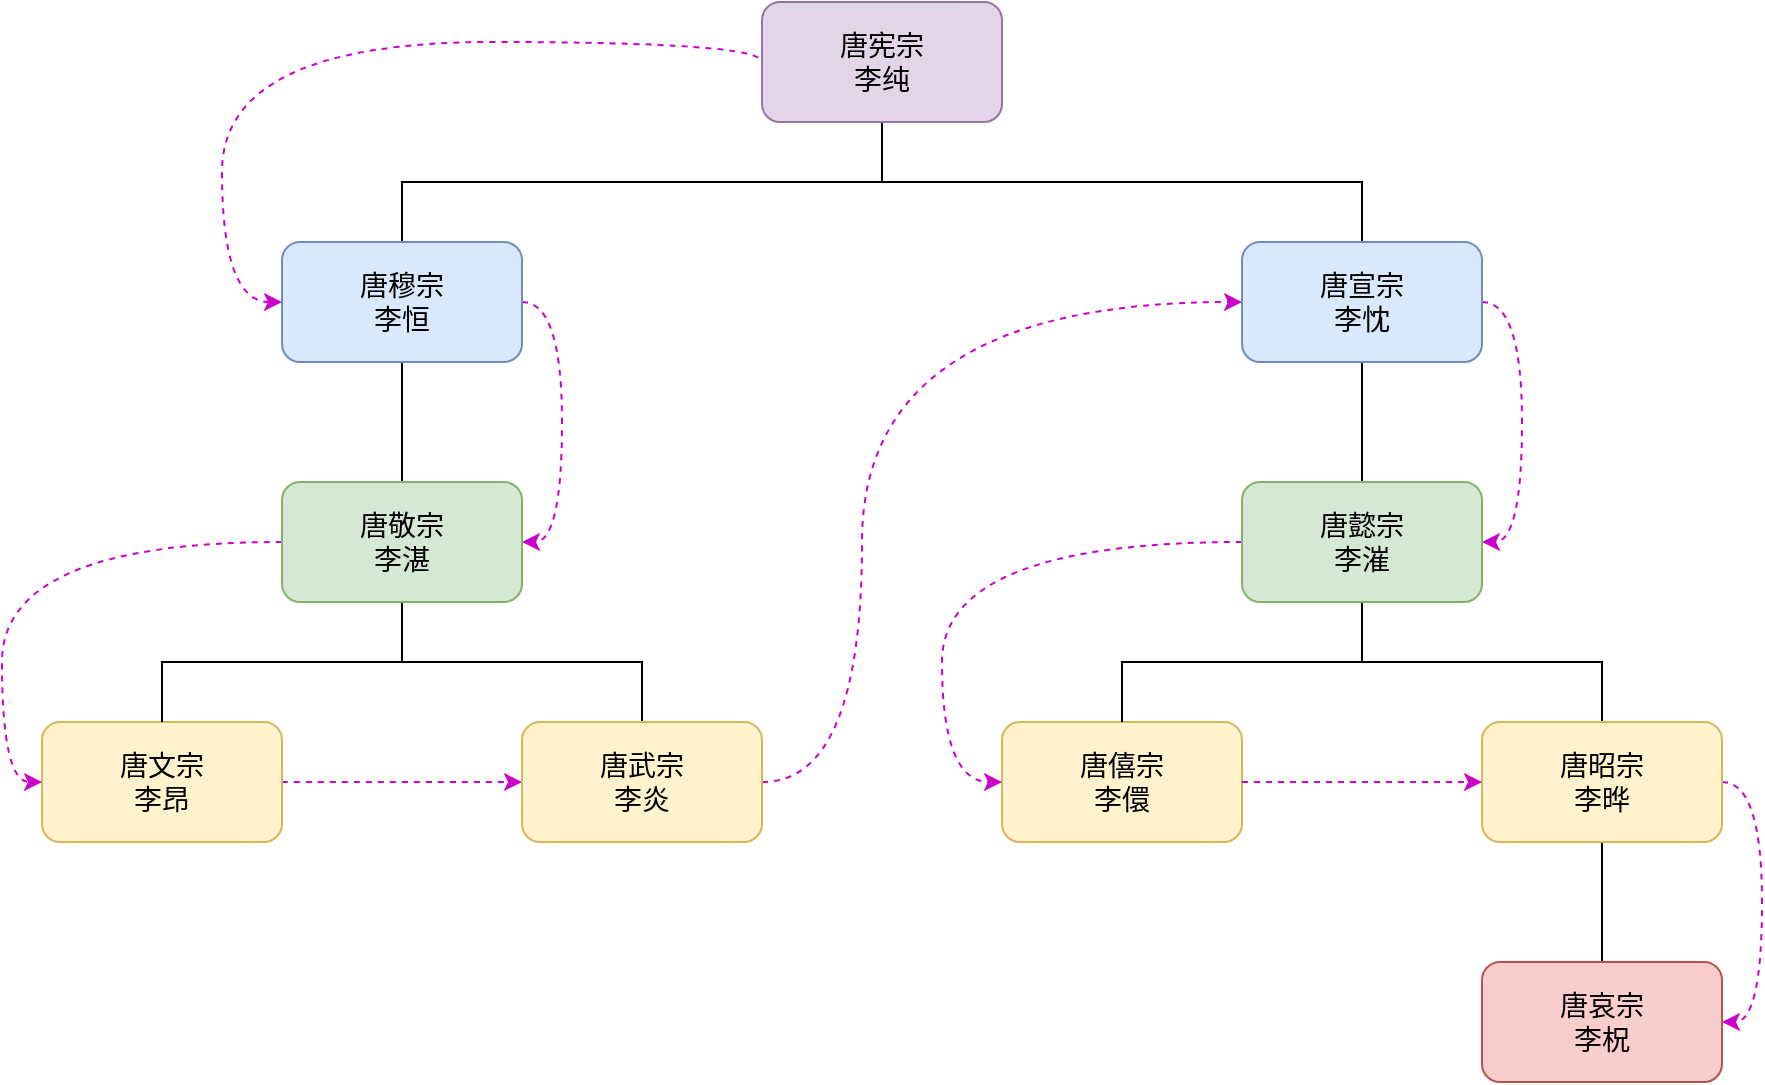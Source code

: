 <mxfile version="24.7.0" type="github">
  <diagram name="Page-1" id="QFk-nJ8CM5eBe8Giodnu">
    <mxGraphModel dx="968" dy="684" grid="1" gridSize="10" guides="1" tooltips="1" connect="1" arrows="1" fold="1" page="1" pageScale="1" pageWidth="850" pageHeight="1100" math="0" shadow="0">
      <root>
        <mxCell id="0" />
        <mxCell id="1" parent="0" />
        <mxCell id="pBwJaTFYNRY8dJL5yEez-11" style="edgeStyle=orthogonalEdgeStyle;rounded=0;orthogonalLoop=1;jettySize=auto;html=1;exitX=0.5;exitY=1;exitDx=0;exitDy=0;entryX=0.5;entryY=0;entryDx=0;entryDy=0;endArrow=none;endFill=0;fontSize=14;" edge="1" parent="1" source="pBwJaTFYNRY8dJL5yEez-1" target="pBwJaTFYNRY8dJL5yEez-2">
          <mxGeometry relative="1" as="geometry" />
        </mxCell>
        <mxCell id="pBwJaTFYNRY8dJL5yEez-15" style="edgeStyle=orthogonalEdgeStyle;rounded=0;orthogonalLoop=1;jettySize=auto;html=1;exitX=0.5;exitY=1;exitDx=0;exitDy=0;entryX=0.5;entryY=0;entryDx=0;entryDy=0;fontSize=14;endArrow=none;endFill=0;" edge="1" parent="1" source="pBwJaTFYNRY8dJL5yEez-1" target="pBwJaTFYNRY8dJL5yEez-6">
          <mxGeometry relative="1" as="geometry" />
        </mxCell>
        <mxCell id="pBwJaTFYNRY8dJL5yEez-1" value="&lt;div style=&quot;font-size: 14px;&quot; data-en-clipboard=&quot;true&quot; data-pm-slice=&quot;1 1 []&quot;&gt;唐宪宗&lt;/div&gt;&lt;div style=&quot;font-size: 14px;&quot; data-en-clipboard=&quot;true&quot; data-pm-slice=&quot;1 1 []&quot;&gt;李纯&lt;/div&gt;" style="rounded=1;whiteSpace=wrap;html=1;fontSize=14;fillColor=#e1d5e7;strokeColor=#9673a6;" vertex="1" parent="1">
          <mxGeometry x="480" y="160" width="120" height="60" as="geometry" />
        </mxCell>
        <mxCell id="pBwJaTFYNRY8dJL5yEez-12" style="edgeStyle=orthogonalEdgeStyle;rounded=0;orthogonalLoop=1;jettySize=auto;html=1;exitX=0.5;exitY=1;exitDx=0;exitDy=0;entryX=0.5;entryY=0;entryDx=0;entryDy=0;endArrow=none;endFill=0;fontSize=14;" edge="1" parent="1" source="pBwJaTFYNRY8dJL5yEez-2" target="pBwJaTFYNRY8dJL5yEez-4">
          <mxGeometry relative="1" as="geometry" />
        </mxCell>
        <mxCell id="pBwJaTFYNRY8dJL5yEez-31" style="edgeStyle=orthogonalEdgeStyle;curved=1;rounded=0;orthogonalLoop=1;jettySize=auto;html=1;exitX=1;exitY=0.5;exitDx=0;exitDy=0;entryX=1;entryY=0.5;entryDx=0;entryDy=0;dashed=1;strokeColor=#CC00CC;" edge="1" parent="1" source="pBwJaTFYNRY8dJL5yEez-2" target="pBwJaTFYNRY8dJL5yEez-4">
          <mxGeometry relative="1" as="geometry" />
        </mxCell>
        <mxCell id="pBwJaTFYNRY8dJL5yEez-2" value="&lt;div style=&quot;font-size: 14px;&quot; data-en-clipboard=&quot;true&quot; data-pm-slice=&quot;1 1 []&quot;&gt;&lt;div style=&quot;font-size: 14px;&quot; data-en-clipboard=&quot;true&quot; data-pm-slice=&quot;1 1 []&quot;&gt;唐穆宗&lt;/div&gt;&lt;div style=&quot;font-size: 14px;&quot; data-en-clipboard=&quot;true&quot; data-pm-slice=&quot;1 1 []&quot;&gt;李恒&lt;/div&gt;&lt;/div&gt;" style="rounded=1;whiteSpace=wrap;html=1;fontSize=14;fillColor=#dae8fc;strokeColor=#6c8ebf;" vertex="1" parent="1">
          <mxGeometry x="240" y="280" width="120" height="60" as="geometry" />
        </mxCell>
        <mxCell id="pBwJaTFYNRY8dJL5yEez-29" style="edgeStyle=orthogonalEdgeStyle;curved=1;rounded=0;orthogonalLoop=1;jettySize=auto;html=1;exitX=1;exitY=0.5;exitDx=0;exitDy=0;entryX=0;entryY=0.5;entryDx=0;entryDy=0;dashed=1;strokeColor=#CC00CC;" edge="1" parent="1" source="pBwJaTFYNRY8dJL5yEez-3" target="pBwJaTFYNRY8dJL5yEez-5">
          <mxGeometry relative="1" as="geometry" />
        </mxCell>
        <mxCell id="pBwJaTFYNRY8dJL5yEez-3" value="&lt;div style=&quot;font-size: 14px;&quot; data-en-clipboard=&quot;true&quot; data-pm-slice=&quot;1 1 []&quot;&gt;&lt;div style=&quot;font-size: 14px;&quot; data-en-clipboard=&quot;true&quot; data-pm-slice=&quot;1 1 []&quot;&gt;&lt;div style=&quot;font-size: 14px;&quot; data-en-clipboard=&quot;true&quot; data-pm-slice=&quot;1 1 []&quot;&gt;唐文宗&lt;/div&gt;&lt;div style=&quot;font-size: 14px;&quot; data-en-clipboard=&quot;true&quot; data-pm-slice=&quot;1 1 []&quot;&gt;李昂&lt;/div&gt;&lt;/div&gt;&lt;/div&gt;" style="rounded=1;whiteSpace=wrap;html=1;fontSize=14;fillColor=#fff2cc;strokeColor=#d6b656;" vertex="1" parent="1">
          <mxGeometry x="120" y="520" width="120" height="60" as="geometry" />
        </mxCell>
        <mxCell id="pBwJaTFYNRY8dJL5yEez-13" style="edgeStyle=orthogonalEdgeStyle;rounded=0;orthogonalLoop=1;jettySize=auto;html=1;exitX=0.5;exitY=1;exitDx=0;exitDy=0;entryX=0.5;entryY=0;entryDx=0;entryDy=0;fontSize=14;endArrow=none;endFill=0;" edge="1" parent="1" source="pBwJaTFYNRY8dJL5yEez-4" target="pBwJaTFYNRY8dJL5yEez-3">
          <mxGeometry relative="1" as="geometry" />
        </mxCell>
        <mxCell id="pBwJaTFYNRY8dJL5yEez-14" style="edgeStyle=orthogonalEdgeStyle;rounded=0;orthogonalLoop=1;jettySize=auto;html=1;exitX=0.5;exitY=1;exitDx=0;exitDy=0;entryX=0.5;entryY=0;entryDx=0;entryDy=0;fontSize=14;endArrow=none;endFill=0;" edge="1" parent="1" source="pBwJaTFYNRY8dJL5yEez-4" target="pBwJaTFYNRY8dJL5yEez-5">
          <mxGeometry relative="1" as="geometry" />
        </mxCell>
        <mxCell id="pBwJaTFYNRY8dJL5yEez-26" style="edgeStyle=orthogonalEdgeStyle;curved=1;rounded=0;orthogonalLoop=1;jettySize=auto;html=1;exitX=0;exitY=0.5;exitDx=0;exitDy=0;entryX=0;entryY=0.5;entryDx=0;entryDy=0;dashed=1;strokeColor=#CC00CC;" edge="1" parent="1" source="pBwJaTFYNRY8dJL5yEez-4" target="pBwJaTFYNRY8dJL5yEez-3">
          <mxGeometry relative="1" as="geometry" />
        </mxCell>
        <mxCell id="pBwJaTFYNRY8dJL5yEez-4" value="&lt;div style=&quot;font-size: 14px;&quot; data-en-clipboard=&quot;true&quot; data-pm-slice=&quot;1 1 []&quot;&gt;&lt;div style=&quot;font-size: 14px;&quot; data-en-clipboard=&quot;true&quot; data-pm-slice=&quot;1 1 []&quot;&gt;&lt;div style=&quot;font-size: 14px;&quot; data-en-clipboard=&quot;true&quot; data-pm-slice=&quot;1 1 []&quot;&gt;唐敬宗&lt;/div&gt;&lt;div style=&quot;font-size: 14px;&quot; data-en-clipboard=&quot;true&quot; data-pm-slice=&quot;1 1 []&quot;&gt;李湛&lt;/div&gt;&lt;/div&gt;&lt;/div&gt;" style="rounded=1;whiteSpace=wrap;html=1;fontSize=14;fillColor=#d5e8d4;strokeColor=#82b366;" vertex="1" parent="1">
          <mxGeometry x="240" y="400" width="120" height="60" as="geometry" />
        </mxCell>
        <mxCell id="pBwJaTFYNRY8dJL5yEez-30" style="edgeStyle=orthogonalEdgeStyle;curved=1;rounded=0;orthogonalLoop=1;jettySize=auto;html=1;exitX=1;exitY=0.5;exitDx=0;exitDy=0;entryX=0;entryY=0.5;entryDx=0;entryDy=0;dashed=1;strokeColor=#CC00CC;" edge="1" parent="1" source="pBwJaTFYNRY8dJL5yEez-5" target="pBwJaTFYNRY8dJL5yEez-6">
          <mxGeometry relative="1" as="geometry">
            <Array as="points">
              <mxPoint x="530" y="550" />
              <mxPoint x="530" y="310" />
            </Array>
          </mxGeometry>
        </mxCell>
        <mxCell id="pBwJaTFYNRY8dJL5yEez-5" value="&lt;div style=&quot;font-size: 14px;&quot; data-en-clipboard=&quot;true&quot; data-pm-slice=&quot;1 1 []&quot;&gt;&lt;div style=&quot;font-size: 14px;&quot; data-en-clipboard=&quot;true&quot; data-pm-slice=&quot;1 1 []&quot;&gt;&lt;div style=&quot;font-size: 14px;&quot; data-en-clipboard=&quot;true&quot; data-pm-slice=&quot;1 1 []&quot;&gt;&lt;div style=&quot;font-size: 14px;&quot; data-en-clipboard=&quot;true&quot; data-pm-slice=&quot;1 1 []&quot;&gt;唐武宗&lt;/div&gt;&lt;div style=&quot;font-size: 14px;&quot; data-en-clipboard=&quot;true&quot; data-pm-slice=&quot;1 1 []&quot;&gt;李炎&lt;/div&gt;&lt;/div&gt;&lt;/div&gt;&lt;/div&gt;" style="rounded=1;whiteSpace=wrap;html=1;fontSize=14;fillColor=#fff2cc;strokeColor=#d6b656;" vertex="1" parent="1">
          <mxGeometry x="360" y="520" width="120" height="60" as="geometry" />
        </mxCell>
        <mxCell id="pBwJaTFYNRY8dJL5yEez-16" style="edgeStyle=orthogonalEdgeStyle;rounded=0;orthogonalLoop=1;jettySize=auto;html=1;exitX=0.5;exitY=1;exitDx=0;exitDy=0;fontSize=14;endArrow=none;endFill=0;" edge="1" parent="1" source="pBwJaTFYNRY8dJL5yEez-6" target="pBwJaTFYNRY8dJL5yEez-8">
          <mxGeometry relative="1" as="geometry" />
        </mxCell>
        <mxCell id="pBwJaTFYNRY8dJL5yEez-32" style="edgeStyle=orthogonalEdgeStyle;curved=1;rounded=0;orthogonalLoop=1;jettySize=auto;html=1;exitX=1;exitY=0.5;exitDx=0;exitDy=0;entryX=1;entryY=0.5;entryDx=0;entryDy=0;dashed=1;strokeColor=#CC00CC;" edge="1" parent="1" source="pBwJaTFYNRY8dJL5yEez-6" target="pBwJaTFYNRY8dJL5yEez-8">
          <mxGeometry relative="1" as="geometry" />
        </mxCell>
        <mxCell id="pBwJaTFYNRY8dJL5yEez-6" value="&lt;div style=&quot;font-size: 14px;&quot; data-en-clipboard=&quot;true&quot; data-pm-slice=&quot;1 1 []&quot;&gt;&lt;div style=&quot;font-size: 14px;&quot; data-en-clipboard=&quot;true&quot; data-pm-slice=&quot;1 1 []&quot;&gt;&lt;div style=&quot;font-size: 14px;&quot; data-en-clipboard=&quot;true&quot; data-pm-slice=&quot;1 1 []&quot;&gt;唐宣宗&lt;/div&gt;&lt;div style=&quot;font-size: 14px;&quot; data-en-clipboard=&quot;true&quot; data-pm-slice=&quot;1 1 []&quot;&gt;李忱&lt;/div&gt;&lt;/div&gt;&lt;/div&gt;" style="rounded=1;whiteSpace=wrap;html=1;fontSize=14;fillColor=#dae8fc;strokeColor=#6c8ebf;" vertex="1" parent="1">
          <mxGeometry x="720" y="280" width="120" height="60" as="geometry" />
        </mxCell>
        <mxCell id="pBwJaTFYNRY8dJL5yEez-7" value="&lt;div style=&quot;font-size: 14px;&quot; data-en-clipboard=&quot;true&quot; data-pm-slice=&quot;1 1 []&quot;&gt;&lt;div style=&quot;font-size: 14px;&quot; data-en-clipboard=&quot;true&quot; data-pm-slice=&quot;1 1 []&quot;&gt;&lt;div style=&quot;font-size: 14px;&quot; data-en-clipboard=&quot;true&quot; data-pm-slice=&quot;1 1 []&quot;&gt;&lt;div style=&quot;font-size: 14px;&quot; data-en-clipboard=&quot;true&quot; data-pm-slice=&quot;1 1 []&quot;&gt;唐僖宗&lt;/div&gt;&lt;div style=&quot;font-size: 14px;&quot; data-en-clipboard=&quot;true&quot; data-pm-slice=&quot;1 1 []&quot;&gt;李儇&lt;/div&gt;&lt;/div&gt;&lt;/div&gt;&lt;/div&gt;" style="rounded=1;whiteSpace=wrap;html=1;fontSize=14;fillColor=#fff2cc;strokeColor=#d6b656;" vertex="1" parent="1">
          <mxGeometry x="600" y="520" width="120" height="60" as="geometry" />
        </mxCell>
        <mxCell id="pBwJaTFYNRY8dJL5yEez-17" style="edgeStyle=orthogonalEdgeStyle;rounded=0;orthogonalLoop=1;jettySize=auto;html=1;exitX=0.5;exitY=1;exitDx=0;exitDy=0;entryX=0.5;entryY=0;entryDx=0;entryDy=0;fontSize=14;endArrow=none;endFill=0;" edge="1" parent="1" source="pBwJaTFYNRY8dJL5yEez-8" target="pBwJaTFYNRY8dJL5yEez-7">
          <mxGeometry relative="1" as="geometry" />
        </mxCell>
        <mxCell id="pBwJaTFYNRY8dJL5yEez-18" style="edgeStyle=orthogonalEdgeStyle;rounded=0;orthogonalLoop=1;jettySize=auto;html=1;exitX=0.5;exitY=1;exitDx=0;exitDy=0;entryX=0.5;entryY=0;entryDx=0;entryDy=0;fontSize=14;endArrow=none;endFill=0;" edge="1" parent="1" source="pBwJaTFYNRY8dJL5yEez-8" target="pBwJaTFYNRY8dJL5yEez-9">
          <mxGeometry relative="1" as="geometry" />
        </mxCell>
        <mxCell id="pBwJaTFYNRY8dJL5yEez-33" style="edgeStyle=orthogonalEdgeStyle;curved=1;rounded=0;orthogonalLoop=1;jettySize=auto;html=1;exitX=0;exitY=0.5;exitDx=0;exitDy=0;entryX=0;entryY=0.5;entryDx=0;entryDy=0;dashed=1;strokeColor=#CC00CC;" edge="1" parent="1" source="pBwJaTFYNRY8dJL5yEez-8" target="pBwJaTFYNRY8dJL5yEez-7">
          <mxGeometry relative="1" as="geometry">
            <Array as="points">
              <mxPoint x="570" y="430" />
              <mxPoint x="570" y="550" />
            </Array>
          </mxGeometry>
        </mxCell>
        <mxCell id="pBwJaTFYNRY8dJL5yEez-8" value="&lt;div style=&quot;font-size: 14px;&quot; data-en-clipboard=&quot;true&quot; data-pm-slice=&quot;1 1 []&quot;&gt;&lt;div style=&quot;font-size: 14px;&quot; data-en-clipboard=&quot;true&quot; data-pm-slice=&quot;1 1 []&quot;&gt;&lt;div style=&quot;font-size: 14px;&quot; data-en-clipboard=&quot;true&quot; data-pm-slice=&quot;1 1 []&quot;&gt;&lt;div style=&quot;font-size: 14px;&quot; data-en-clipboard=&quot;true&quot; data-pm-slice=&quot;1 1 []&quot;&gt;唐懿宗&lt;/div&gt;&lt;div style=&quot;font-size: 14px;&quot; data-en-clipboard=&quot;true&quot; data-pm-slice=&quot;1 1 []&quot;&gt;李漼&lt;/div&gt;&lt;/div&gt;&lt;/div&gt;&lt;/div&gt;" style="rounded=1;whiteSpace=wrap;html=1;fontSize=14;fillColor=#d5e8d4;strokeColor=#82b366;" vertex="1" parent="1">
          <mxGeometry x="720" y="400" width="120" height="60" as="geometry" />
        </mxCell>
        <mxCell id="pBwJaTFYNRY8dJL5yEez-19" style="edgeStyle=orthogonalEdgeStyle;rounded=0;orthogonalLoop=1;jettySize=auto;html=1;exitX=0.5;exitY=1;exitDx=0;exitDy=0;entryX=0.5;entryY=0;entryDx=0;entryDy=0;fontSize=14;endArrow=none;endFill=0;" edge="1" parent="1" source="pBwJaTFYNRY8dJL5yEez-9" target="pBwJaTFYNRY8dJL5yEez-10">
          <mxGeometry relative="1" as="geometry" />
        </mxCell>
        <mxCell id="pBwJaTFYNRY8dJL5yEez-34" style="edgeStyle=orthogonalEdgeStyle;curved=1;rounded=0;orthogonalLoop=1;jettySize=auto;html=1;exitX=1;exitY=0.5;exitDx=0;exitDy=0;entryX=1;entryY=0.5;entryDx=0;entryDy=0;dashed=1;strokeColor=#CC00CC;" edge="1" parent="1" source="pBwJaTFYNRY8dJL5yEez-9" target="pBwJaTFYNRY8dJL5yEez-10">
          <mxGeometry relative="1" as="geometry" />
        </mxCell>
        <mxCell id="pBwJaTFYNRY8dJL5yEez-9" value="&lt;div style=&quot;font-size: 14px;&quot; data-en-clipboard=&quot;true&quot; data-pm-slice=&quot;1 1 []&quot;&gt;&lt;div style=&quot;font-size: 14px;&quot; data-en-clipboard=&quot;true&quot; data-pm-slice=&quot;1 1 []&quot;&gt;&lt;div style=&quot;font-size: 14px;&quot; data-en-clipboard=&quot;true&quot; data-pm-slice=&quot;1 1 []&quot;&gt;&lt;div style=&quot;font-size: 14px;&quot; data-en-clipboard=&quot;true&quot; data-pm-slice=&quot;1 1 []&quot;&gt;&lt;div style=&quot;font-size: 14px;&quot; data-en-clipboard=&quot;true&quot; data-pm-slice=&quot;1 1 []&quot;&gt;唐昭宗&lt;/div&gt;&lt;div style=&quot;font-size: 14px;&quot; data-en-clipboard=&quot;true&quot; data-pm-slice=&quot;1 1 []&quot;&gt;李晔&lt;/div&gt;&lt;/div&gt;&lt;/div&gt;&lt;/div&gt;&lt;/div&gt;" style="rounded=1;whiteSpace=wrap;html=1;fontSize=14;fillColor=#fff2cc;strokeColor=#d6b656;" vertex="1" parent="1">
          <mxGeometry x="840" y="520" width="120" height="60" as="geometry" />
        </mxCell>
        <mxCell id="pBwJaTFYNRY8dJL5yEez-10" value="&lt;div style=&quot;font-size: 14px;&quot; data-en-clipboard=&quot;true&quot; data-pm-slice=&quot;1 1 []&quot;&gt;&lt;div style=&quot;font-size: 14px;&quot; data-en-clipboard=&quot;true&quot; data-pm-slice=&quot;1 1 []&quot;&gt;&lt;div style=&quot;font-size: 14px;&quot; data-en-clipboard=&quot;true&quot; data-pm-slice=&quot;1 1 []&quot;&gt;&lt;div style=&quot;font-size: 14px;&quot; data-en-clipboard=&quot;true&quot; data-pm-slice=&quot;1 1 []&quot;&gt;&lt;div style=&quot;font-size: 14px;&quot; data-en-clipboard=&quot;true&quot; data-pm-slice=&quot;1 1 []&quot;&gt;&lt;div style=&quot;font-size: 14px;&quot; data-en-clipboard=&quot;true&quot; data-pm-slice=&quot;1 1 []&quot;&gt;唐哀宗&lt;/div&gt;&lt;div style=&quot;font-size: 14px;&quot; data-en-clipboard=&quot;true&quot; data-pm-slice=&quot;1 1 []&quot;&gt;李柷&lt;/div&gt;&lt;/div&gt;&lt;/div&gt;&lt;/div&gt;&lt;/div&gt;&lt;/div&gt;" style="rounded=1;whiteSpace=wrap;html=1;fontSize=14;fillColor=#f8cecc;strokeColor=#b85450;" vertex="1" parent="1">
          <mxGeometry x="840" y="640" width="120" height="60" as="geometry" />
        </mxCell>
        <mxCell id="pBwJaTFYNRY8dJL5yEez-23" value="" style="endArrow=classic;dashed=1;html=1;rounded=0;endFill=1;strokeColor=#CC00CC;" edge="1" parent="1" target="pBwJaTFYNRY8dJL5yEez-9">
          <mxGeometry width="50" height="50" relative="1" as="geometry">
            <mxPoint x="720" y="550" as="sourcePoint" />
            <mxPoint x="370" y="560" as="targetPoint" />
          </mxGeometry>
        </mxCell>
        <mxCell id="pBwJaTFYNRY8dJL5yEez-24" value="" style="endArrow=none;dashed=1;html=1;rounded=0;edgeStyle=orthogonalEdgeStyle;entryX=0;entryY=0.5;entryDx=0;entryDy=0;exitX=0;exitY=0.5;exitDx=0;exitDy=0;curved=1;endFill=0;startArrow=classic;startFill=1;strokeColor=#CC00CC;" edge="1" parent="1" source="pBwJaTFYNRY8dJL5yEez-2" target="pBwJaTFYNRY8dJL5yEez-1">
          <mxGeometry width="50" height="50" relative="1" as="geometry">
            <mxPoint x="480" y="480" as="sourcePoint" />
            <mxPoint x="530" y="430" as="targetPoint" />
            <Array as="points">
              <mxPoint x="210" y="310" />
              <mxPoint x="210" y="180" />
              <mxPoint x="480" y="180" />
            </Array>
          </mxGeometry>
        </mxCell>
      </root>
    </mxGraphModel>
  </diagram>
</mxfile>
